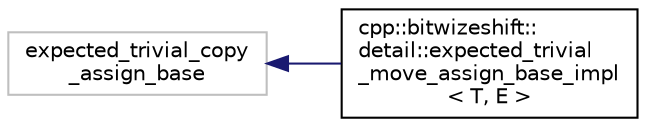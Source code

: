digraph "Graphical Class Hierarchy"
{
  edge [fontname="Helvetica",fontsize="10",labelfontname="Helvetica",labelfontsize="10"];
  node [fontname="Helvetica",fontsize="10",shape=record];
  rankdir="LR";
  Node30 [label="expected_trivial_copy\l_assign_base",height=0.2,width=0.4,color="grey75", fillcolor="white", style="filled"];
  Node30 -> Node0 [dir="back",color="midnightblue",fontsize="10",style="solid",fontname="Helvetica"];
  Node0 [label="cpp::bitwizeshift::\ldetail::expected_trivial\l_move_assign_base_impl\l\< T, E \>",height=0.2,width=0.4,color="black", fillcolor="white", style="filled",URL="$d1/d9f/structcpp_1_1bitwizeshift_1_1detail_1_1expected__trivial__move__assign__base__impl.html"];
}
